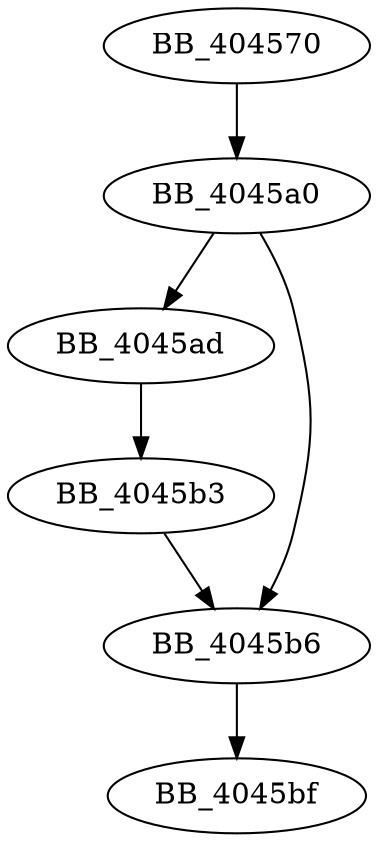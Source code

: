 DiGraph sub_404570{
BB_404570->BB_4045a0
BB_4045a0->BB_4045ad
BB_4045a0->BB_4045b6
BB_4045ad->BB_4045b3
BB_4045b3->BB_4045b6
BB_4045b6->BB_4045bf
}
